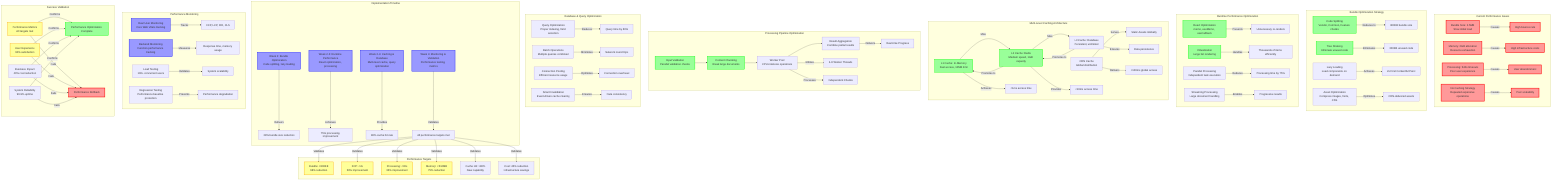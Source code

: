 graph TB
    subgraph "Current Performance Issues"
        PERF1[Bundle Size: 2.5MB<br/>Slow initial load]
        PERF2[Memory: 2GB allocation<br/>Resource exhaustion]
        PERF3[Processing: 540s timeouts<br/>Poor user experience]
        PERF4[No Caching Strategy<br/>Repeated expensive operations]
        
        PERF1 --> |Causes| IMPACT1[High bounce rate]
        PERF2 --> |Causes| IMPACT2[High infrastructure costs]
        PERF3 --> |Causes| IMPACT3[User abandonment]
        PERF4 --> |Causes| IMPACT4[Poor scalability]
    end
    
    subgraph "Bundle Optimization Strategy"
        BUNDLE1[Code Splitting<br/>Vendor, Common, Feature chunks]
        BUNDLE2[Tree Shaking<br/>Eliminate unused code]
        BUNDLE3[Lazy Loading<br/>Load components on demand]
        BUNDLE4[Asset Optimization<br/>Compress images, fonts, CSS]
        
        BUNDLE1 --> |Reduces to| TARGET1[800KB bundle size]
        BUNDLE2 --> |Eliminates| TARGET2[300KB unused code]
        BUNDLE3 --> |Achieves| TARGET3[2s First Contentful Paint]
        BUNDLE4 --> |Optimizes| TARGET4[CDN-delivered assets]
    end
    
    subgraph "Runtime Performance Optimization"
        RUNTIME1[React Optimization<br/>memo, useMemo, useCallback]
        RUNTIME2[Virtualization<br/>Large list rendering]
        RUNTIME3[Parallel Processing<br/>Independent task execution]
        RUNTIME4[Streaming Processing<br/>Large document handling]
        
        RUNTIME1 --> |Prevents| BENEFIT1[Unnecessary re-renders]
        RUNTIME2 --> |Handles| BENEFIT2[Thousands of items efficiently]
        RUNTIME3 --> |Reduces| BENEFIT3[Processing time by 75%]
        RUNTIME4 --> |Enables| BENEFIT4[Progressive results]
    end
    
    subgraph "Multi-Level Caching Architecture"
        L1[L1 Cache: In-Memory<br/>Fast access, 10MB limit]
        L2[L2 Cache: Redis<br/>Medium speed, 1GB capacity]
        L3[L3 Cache: Database<br/>Persistent, unlimited]
        CDN[CDN Cache<br/>Global distribution]
        
        L1 --> |Miss| L2
        L2 --> |Miss| L3
        L3 --> |Promotes to| L2
        L2 --> |Promotes to| L1
        CDN --> |Serves| STATIC[Static Assets Globally]
        
        L1 --> |Achieves| CACHE1[<1ms access time]
        L2 --> |Provides| CACHE2[<10ms access time]
        L3 --> |Ensures| CACHE3[Data persistence]
        CDN --> |Delivers| CACHE4[<100ms global access]
    end
    
    subgraph "Processing Pipeline Optimization"
        PIPE1[Input Validation<br/>Parallel validation checks]
        PIPE2[Content Chunking<br/>Break large documents]
        PIPE3[Worker Pool<br/>CPU-intensive operations]
        PIPE4[Result Aggregation<br/>Combine partial results]
        
        PIPE1 --> PIPE2
        PIPE2 --> PIPE3
        PIPE3 --> PIPE4
        
        PIPE3 --> |Utilizes| WORKER1[4-8 Worker Threads]
        PIPE3 --> |Processes| WORKER2[Independent Chunks]
        PIPE4 --> |Delivers| WORKER3[Real-time Progress]
    end
    
    subgraph "Database & Query Optimization"
        DB1[Query Optimization<br/>Proper indexing, field selection]
        DB2[Batch Operations<br/>Multiple queries combined]
        DB3[Connection Pooling<br/>Efficient resource usage]
        DB4[Smart Invalidation<br/>Event-driven cache clearing]
        
        DB1 --> |Reduces| DBPERF1[Query time by 60%]
        DB2 --> |Minimizes| DBPERF2[Network round trips]
        DB3 --> |Optimizes| DBPERF3[Connection overhead]
        DB4 --> |Ensures| DBPERF4[Data consistency]
    end
    
    subgraph "Implementation Timeline"
        WEEK1[Week 2: Bundle Optimization<br/>Code splitting, lazy loading]
        WEEK2[Week 2-3: Runtime Performance<br/>React optimization, processing]
        WEEK3[Week 2-4: Caching & Database<br/>Multi-level cache, query optimization]
        WEEK4[Week 4: Monitoring & Validation<br/>Performance testing, metrics]
        
        WEEK1 --> |Delivers| MILE1[68% bundle size reduction]
        WEEK2 --> |Achieves| MILE2[75% processing improvement]
        WEEK3 --> |Provides| MILE3[80% cache hit rate]
        WEEK4 --> |Validates| MILE4[All performance targets met]
    end
    
    subgraph "Performance Monitoring"
        MONITOR1[Real User Monitoring<br/>Core Web Vitals tracking]
        MONITOR2[Backend Monitoring<br/>Function performance tracking]
        MONITOR3[Load Testing<br/>100+ concurrent users]
        MONITOR4[Regression Testing<br/>Performance baseline protection]
        
        MONITOR1 --> |Tracks| METRIC1[FCP, LCP, FID, CLS]
        MONITOR2 --> |Measures| METRIC2[Response time, memory usage]
        MONITOR3 --> |Validates| METRIC3[System scalability]
        MONITOR4 --> |Prevents| METRIC4[Performance degradation]
    end
    
    subgraph "Performance Targets"
        TARGET_BUNDLE[Bundle: <800KB<br/>68% reduction]
        TARGET_FCP[FCP: <2s<br/>50% improvement]
        TARGET_PROC[Processing: <30s<br/>95% improvement]
        TARGET_MEMORY[Memory: <512MB<br/>75% reduction]
        TARGET_CACHE[Cache Hit: >80%<br/>New capability]
        TARGET_COST[Cost: 45% reduction<br/>Infrastructure savings]
        
        MILE4 --> |Validates| TARGET_BUNDLE
        MILE4 --> |Validates| TARGET_FCP
        MILE4 --> |Validates| TARGET_PROC
        MILE4 --> |Validates| TARGET_MEMORY
        MILE4 --> |Validates| TARGET_CACHE
        MILE4 --> |Validates| TARGET_COST
    end
    
    subgraph "Success Validation"
        VALIDATE1[Performance Metrics<br/>All targets met]
        VALIDATE2[User Experience<br/>90% satisfaction]
        VALIDATE3[Business Impact<br/>40% cost reduction]
        VALIDATE4[System Reliability<br/>99.9% uptime]
        
        VALIDATE1 --> |Confirms| SUCCESS[Performance Optimization Complete]
        VALIDATE2 --> |Confirms| SUCCESS
        VALIDATE3 --> |Confirms| SUCCESS
        VALIDATE4 --> |Confirms| SUCCESS
        
        VALIDATE1 --> |Fails| ROLLBACK[Performance Rollback]
        VALIDATE2 --> |Fails| ROLLBACK
        VALIDATE3 --> |Fails| ROLLBACK
        VALIDATE4 --> |Fails| ROLLBACK
    end
    
    classDef issue fill:#ff9999,stroke:#ff0000,stroke-width:3px
    classDef optimization fill:#99ff99,stroke:#00ff00,stroke-width:2px
    classDef process fill:#9999ff,stroke:#0000ff,stroke-width:2px
    classDef target fill:#ffff99,stroke:#ffaa00,stroke-width:2px
    
    class PERF1,PERF2,PERF3,PERF4,IMPACT1,IMPACT2,IMPACT3,IMPACT4,ROLLBACK issue
    class BUNDLE1,BUNDLE2,RUNTIME1,RUNTIME2,L1,L2,PIPE1,PIPE2,SUCCESS optimization
    class WEEK1,WEEK2,WEEK3,WEEK4,MONITOR1,MONITOR2 process
    class TARGET_BUNDLE,TARGET_FCP,TARGET_PROC,TARGET_MEMORY,VALIDATE1,VALIDATE2 target